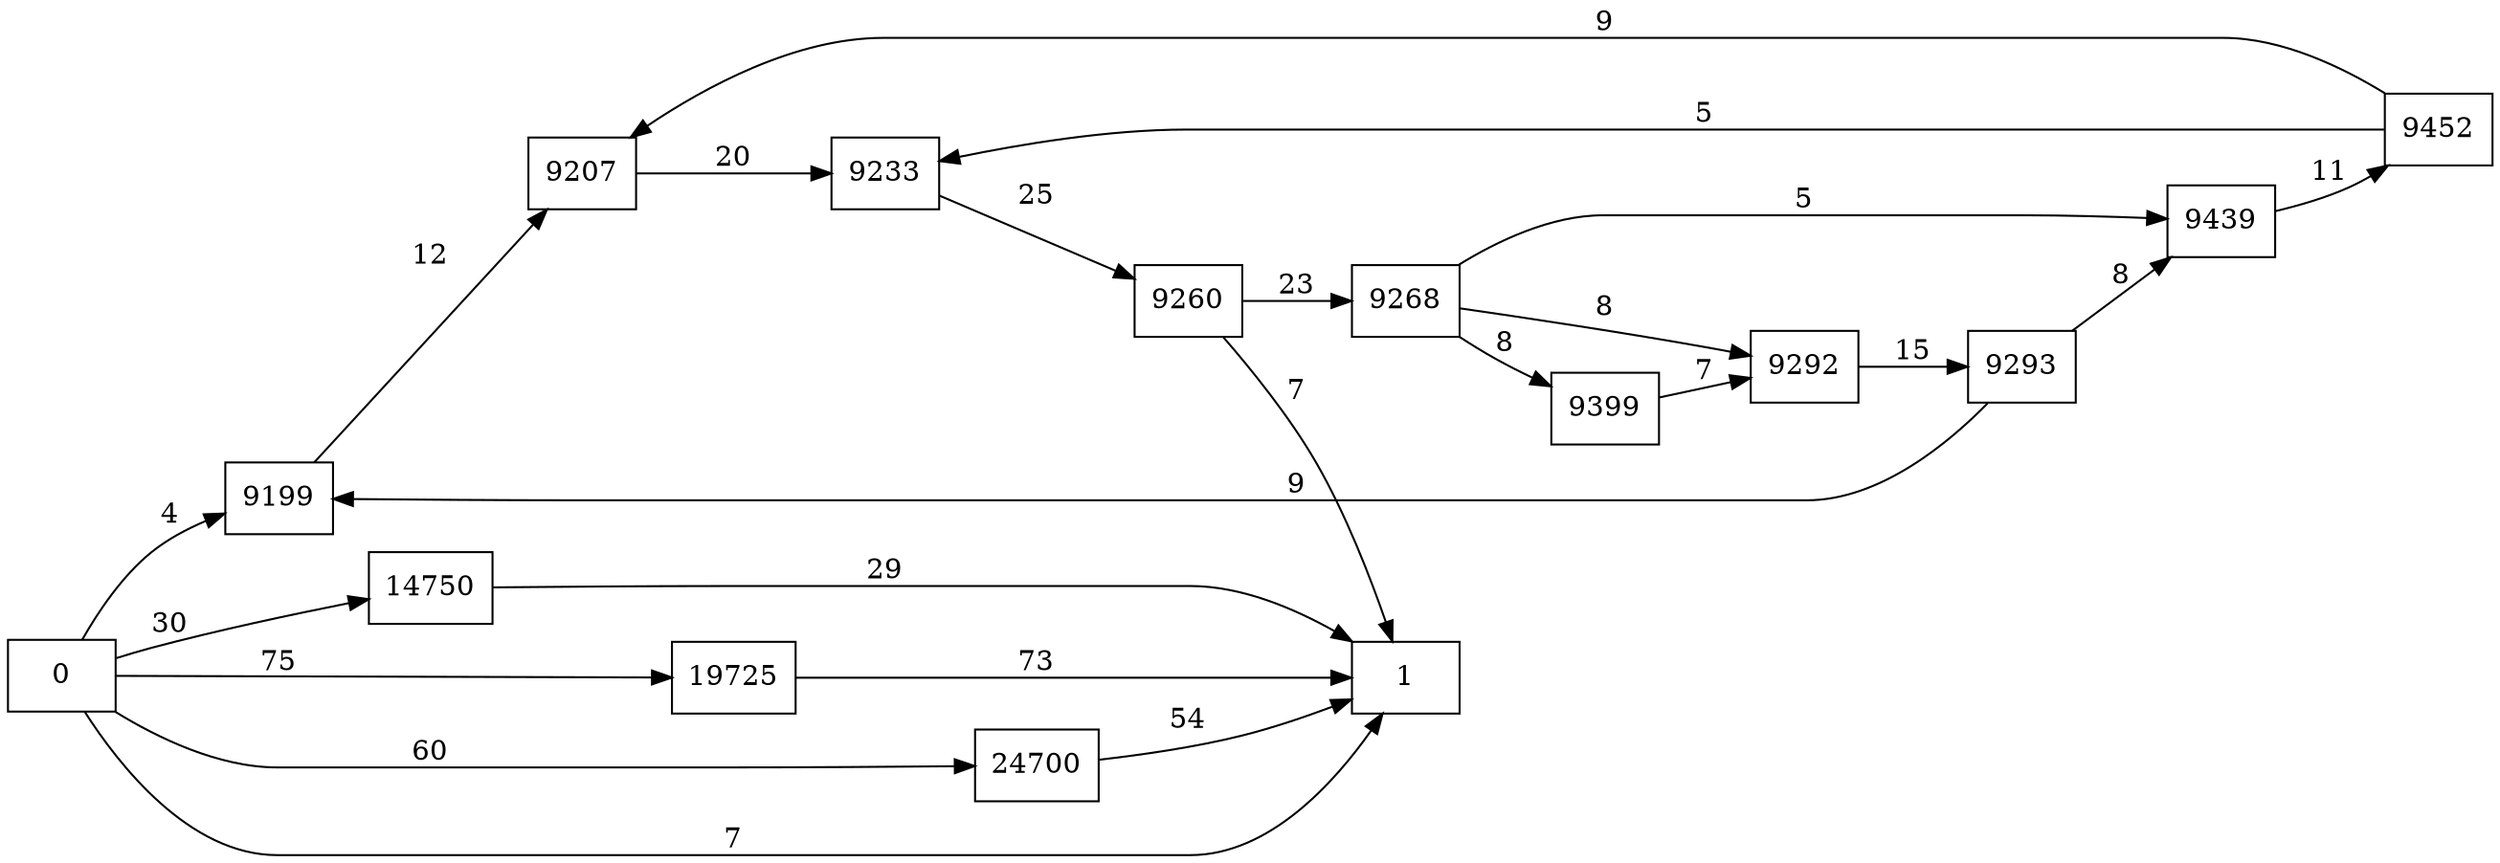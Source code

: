 digraph {
	graph [rankdir=LR]
	node [shape=rectangle]
	9199 -> 9207 [label=12]
	9207 -> 9233 [label=20]
	9233 -> 9260 [label=25]
	9260 -> 9268 [label=23]
	9260 -> 1 [label=7]
	9268 -> 9292 [label=8]
	9268 -> 9399 [label=8]
	9268 -> 9439 [label=5]
	9292 -> 9293 [label=15]
	9293 -> 9199 [label=9]
	9293 -> 9439 [label=8]
	9399 -> 9292 [label=7]
	9439 -> 9452 [label=11]
	9452 -> 9207 [label=9]
	9452 -> 9233 [label=5]
	14750 -> 1 [label=29]
	19725 -> 1 [label=73]
	24700 -> 1 [label=54]
	0 -> 1 [label=7]
	0 -> 9199 [label=4]
	0 -> 14750 [label=30]
	0 -> 19725 [label=75]
	0 -> 24700 [label=60]
}
